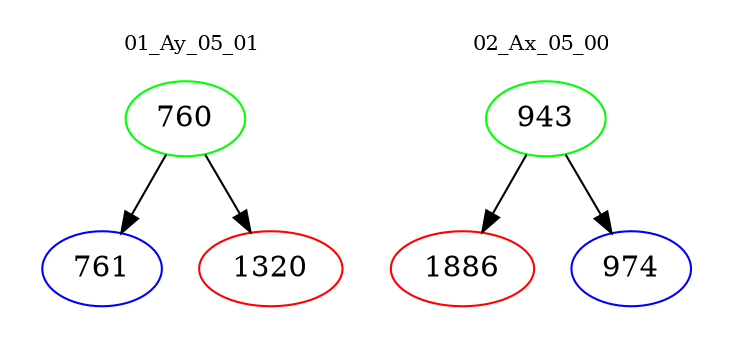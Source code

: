 digraph{
subgraph cluster_0 {
color = white
label = "01_Ay_05_01";
fontsize=10;
T0_760 [label="760", color="green"]
T0_760 -> T0_761 [color="black"]
T0_761 [label="761", color="blue"]
T0_760 -> T0_1320 [color="black"]
T0_1320 [label="1320", color="red"]
}
subgraph cluster_1 {
color = white
label = "02_Ax_05_00";
fontsize=10;
T1_943 [label="943", color="green"]
T1_943 -> T1_1886 [color="black"]
T1_1886 [label="1886", color="red"]
T1_943 -> T1_974 [color="black"]
T1_974 [label="974", color="blue"]
}
}
